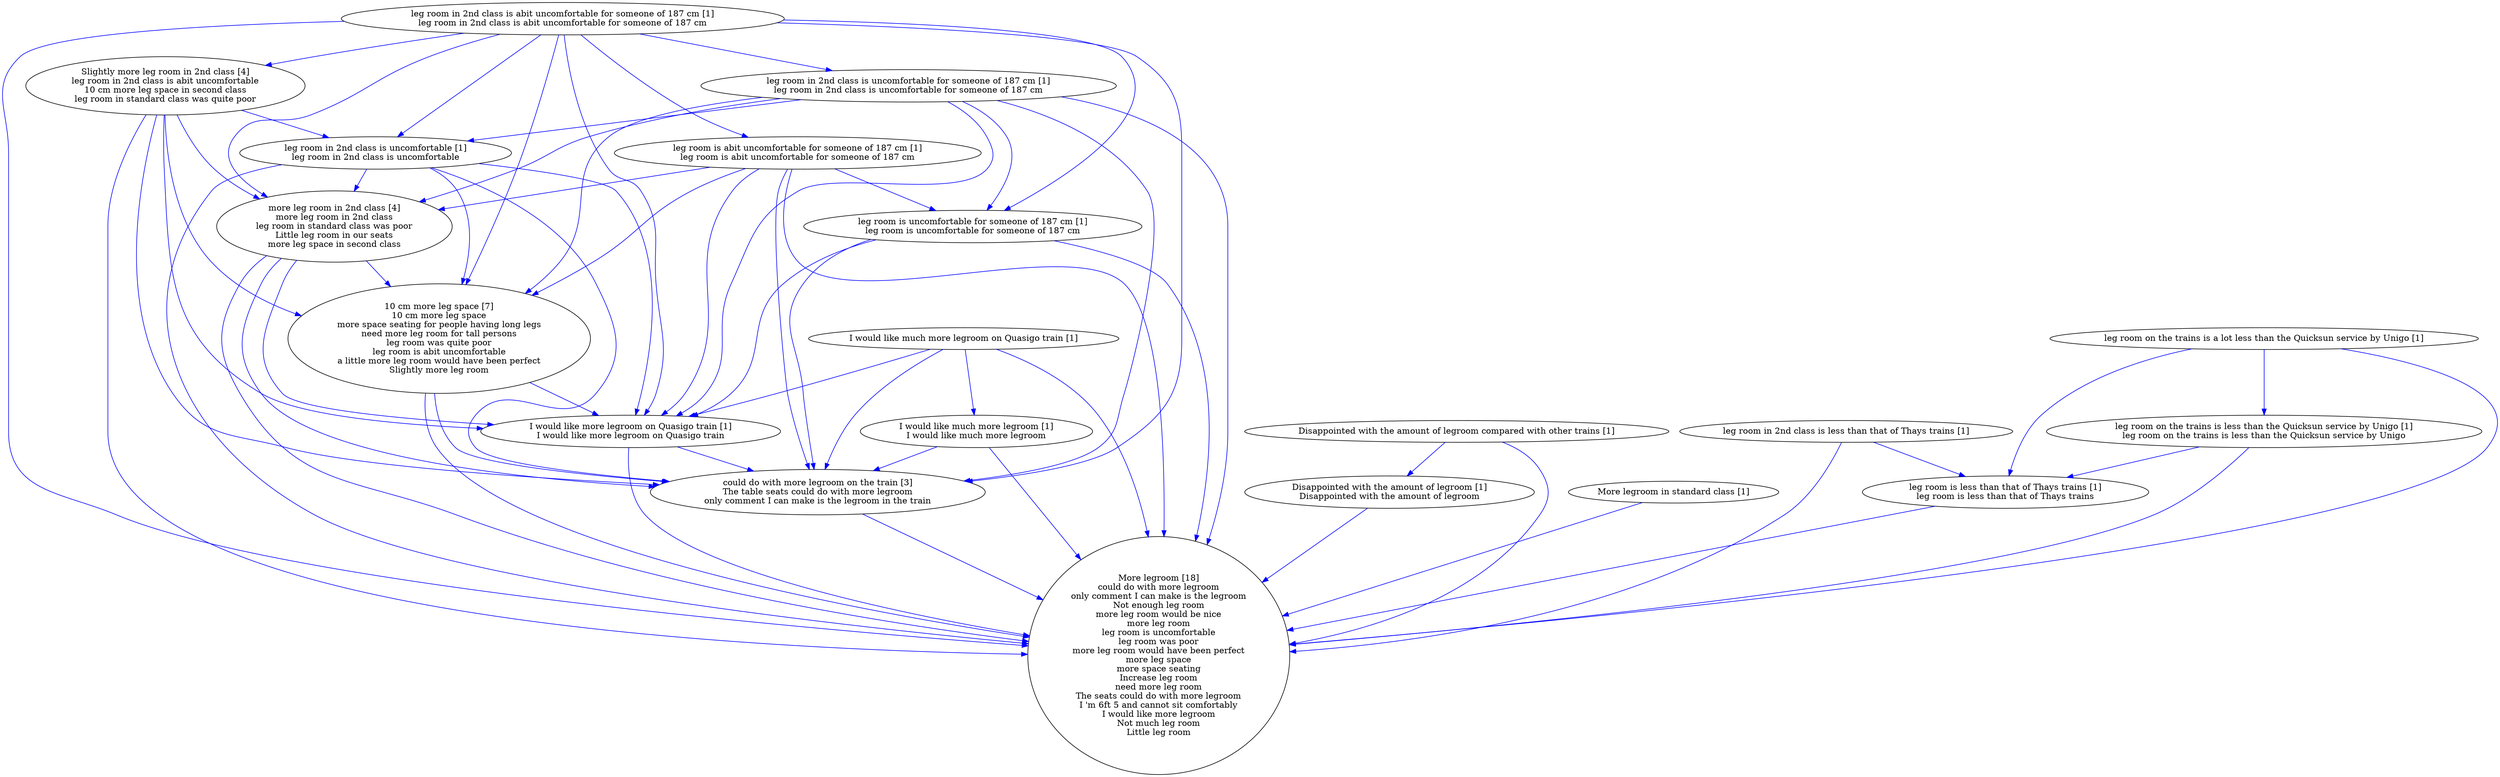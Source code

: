 digraph collapsedGraph {
"could do with more legroom on the train [3]\nThe table seats could do with more legroom\nonly comment I can make is the legroom in the train""more leg room in 2nd class [4]\nmore leg room in 2nd class\nleg room in standard class was poor\nLittle leg room in our seats\nmore leg space in second class""More legroom [18]\ncould do with more legroom\nonly comment I can make is the legroom\nNot enough leg room\nmore leg room would be nice\nmore leg room\nleg room is uncomfortable\nleg room was poor\nmore leg room would have been perfect\nmore leg space\nmore space seating\nIncrease leg room\nneed more leg room\nThe seats could do with more legroom\nI 'm 6ft 5 and cannot sit comfortably\nI would like more legroom\nNot much leg room\nLittle leg room""10 cm more leg space [7]\n10 cm more leg space\nmore space seating for people having long legs\nneed more leg room for tall persons\nleg room was quite poor\nleg room is abit uncomfortable\na little more leg room would have been perfect\nSlightly more leg room""Slightly more leg room in 2nd class [4]\nleg room in 2nd class is abit uncomfortable\n10 cm more leg space in second class\nleg room in standard class was quite poor""Disappointed with the amount of legroom compared with other trains [1]""Disappointed with the amount of legroom [1]\nDisappointed with the amount of legroom""I would like much more legroom on Quasigo train [1]""I would like more legroom on Quasigo train [1]\nI would like more legroom on Quasigo train""I would like much more legroom [1]\nI would like much more legroom""More legroom in standard class [1]""leg room in 2nd class is abit uncomfortable for someone of 187 cm [1]\nleg room in 2nd class is abit uncomfortable for someone of 187 cm""leg room is abit uncomfortable for someone of 187 cm [1]\nleg room is abit uncomfortable for someone of 187 cm""leg room is uncomfortable for someone of 187 cm [1]\nleg room is uncomfortable for someone of 187 cm""leg room in 2nd class is uncomfortable [1]\nleg room in 2nd class is uncomfortable""leg room in 2nd class is uncomfortable for someone of 187 cm [1]\nleg room in 2nd class is uncomfortable for someone of 187 cm""leg room in 2nd class is less than that of Thays trains [1]""leg room is less than that of Thays trains [1]\nleg room is less than that of Thays trains""leg room on the trains is a lot less than the Quicksun service by Unigo [1]""leg room on the trains is less than the Quicksun service by Unigo [1]\nleg room on the trains is less than the Quicksun service by Unigo""Slightly more leg room in 2nd class [4]\nleg room in 2nd class is abit uncomfortable\n10 cm more leg space in second class\nleg room in standard class was quite poor" -> "I would like more legroom on Quasigo train [1]\nI would like more legroom on Quasigo train" [color=blue]
"Slightly more leg room in 2nd class [4]\nleg room in 2nd class is abit uncomfortable\n10 cm more leg space in second class\nleg room in standard class was quite poor" -> "more leg room in 2nd class [4]\nmore leg room in 2nd class\nleg room in standard class was poor\nLittle leg room in our seats\nmore leg space in second class" [color=blue]
"Slightly more leg room in 2nd class [4]\nleg room in 2nd class is abit uncomfortable\n10 cm more leg space in second class\nleg room in standard class was quite poor" -> "More legroom [18]\ncould do with more legroom\nonly comment I can make is the legroom\nNot enough leg room\nmore leg room would be nice\nmore leg room\nleg room is uncomfortable\nleg room was poor\nmore leg room would have been perfect\nmore leg space\nmore space seating\nIncrease leg room\nneed more leg room\nThe seats could do with more legroom\nI 'm 6ft 5 and cannot sit comfortably\nI would like more legroom\nNot much leg room\nLittle leg room" [color=blue]
"more leg room in 2nd class [4]\nmore leg room in 2nd class\nleg room in standard class was poor\nLittle leg room in our seats\nmore leg space in second class" -> "I would like more legroom on Quasigo train [1]\nI would like more legroom on Quasigo train" [color=blue]
"Slightly more leg room in 2nd class [4]\nleg room in 2nd class is abit uncomfortable\n10 cm more leg space in second class\nleg room in standard class was quite poor" -> "10 cm more leg space [7]\n10 cm more leg space\nmore space seating for people having long legs\nneed more leg room for tall persons\nleg room was quite poor\nleg room is abit uncomfortable\na little more leg room would have been perfect\nSlightly more leg room" [color=blue]
"more leg room in 2nd class [4]\nmore leg room in 2nd class\nleg room in standard class was poor\nLittle leg room in our seats\nmore leg space in second class" -> "More legroom [18]\ncould do with more legroom\nonly comment I can make is the legroom\nNot enough leg room\nmore leg room would be nice\nmore leg room\nleg room is uncomfortable\nleg room was poor\nmore leg room would have been perfect\nmore leg space\nmore space seating\nIncrease leg room\nneed more leg room\nThe seats could do with more legroom\nI 'm 6ft 5 and cannot sit comfortably\nI would like more legroom\nNot much leg room\nLittle leg room" [color=blue]
"I would like much more legroom [1]\nI would like much more legroom" -> "More legroom [18]\ncould do with more legroom\nonly comment I can make is the legroom\nNot enough leg room\nmore leg room would be nice\nmore leg room\nleg room is uncomfortable\nleg room was poor\nmore leg room would have been perfect\nmore leg space\nmore space seating\nIncrease leg room\nneed more leg room\nThe seats could do with more legroom\nI 'm 6ft 5 and cannot sit comfortably\nI would like more legroom\nNot much leg room\nLittle leg room" [color=blue]
"10 cm more leg space [7]\n10 cm more leg space\nmore space seating for people having long legs\nneed more leg room for tall persons\nleg room was quite poor\nleg room is abit uncomfortable\na little more leg room would have been perfect\nSlightly more leg room" -> "More legroom [18]\ncould do with more legroom\nonly comment I can make is the legroom\nNot enough leg room\nmore leg room would be nice\nmore leg room\nleg room is uncomfortable\nleg room was poor\nmore leg room would have been perfect\nmore leg space\nmore space seating\nIncrease leg room\nneed more leg room\nThe seats could do with more legroom\nI 'm 6ft 5 and cannot sit comfortably\nI would like more legroom\nNot much leg room\nLittle leg room" [color=blue]
"10 cm more leg space [7]\n10 cm more leg space\nmore space seating for people having long legs\nneed more leg room for tall persons\nleg room was quite poor\nleg room is abit uncomfortable\na little more leg room would have been perfect\nSlightly more leg room" -> "could do with more legroom on the train [3]\nThe table seats could do with more legroom\nonly comment I can make is the legroom in the train" [color=blue]
"10 cm more leg space [7]\n10 cm more leg space\nmore space seating for people having long legs\nneed more leg room for tall persons\nleg room was quite poor\nleg room is abit uncomfortable\na little more leg room would have been perfect\nSlightly more leg room" -> "I would like more legroom on Quasigo train [1]\nI would like more legroom on Quasigo train" [color=blue]
"Slightly more leg room in 2nd class [4]\nleg room in 2nd class is abit uncomfortable\n10 cm more leg space in second class\nleg room in standard class was quite poor" -> "leg room in 2nd class is uncomfortable [1]\nleg room in 2nd class is uncomfortable" [color=blue]
"I would like more legroom on Quasigo train [1]\nI would like more legroom on Quasigo train" -> "More legroom [18]\ncould do with more legroom\nonly comment I can make is the legroom\nNot enough leg room\nmore leg room would be nice\nmore leg room\nleg room is uncomfortable\nleg room was poor\nmore leg room would have been perfect\nmore leg space\nmore space seating\nIncrease leg room\nneed more leg room\nThe seats could do with more legroom\nI 'm 6ft 5 and cannot sit comfortably\nI would like more legroom\nNot much leg room\nLittle leg room" [color=blue]
"I would like much more legroom [1]\nI would like much more legroom" -> "could do with more legroom on the train [3]\nThe table seats could do with more legroom\nonly comment I can make is the legroom in the train" [color=blue]
"more leg room in 2nd class [4]\nmore leg room in 2nd class\nleg room in standard class was poor\nLittle leg room in our seats\nmore leg space in second class" -> "could do with more legroom on the train [3]\nThe table seats could do with more legroom\nonly comment I can make is the legroom in the train" [color=blue]
"I would like more legroom on Quasigo train [1]\nI would like more legroom on Quasigo train" -> "could do with more legroom on the train [3]\nThe table seats could do with more legroom\nonly comment I can make is the legroom in the train" [color=blue]
"leg room in 2nd class is uncomfortable [1]\nleg room in 2nd class is uncomfortable" -> "More legroom [18]\ncould do with more legroom\nonly comment I can make is the legroom\nNot enough leg room\nmore leg room would be nice\nmore leg room\nleg room is uncomfortable\nleg room was poor\nmore leg room would have been perfect\nmore leg space\nmore space seating\nIncrease leg room\nneed more leg room\nThe seats could do with more legroom\nI 'm 6ft 5 and cannot sit comfortably\nI would like more legroom\nNot much leg room\nLittle leg room" [color=blue]
"leg room in 2nd class is uncomfortable [1]\nleg room in 2nd class is uncomfortable" -> "could do with more legroom on the train [3]\nThe table seats could do with more legroom\nonly comment I can make is the legroom in the train" [color=blue]
"leg room is less than that of Thays trains [1]\nleg room is less than that of Thays trains" -> "More legroom [18]\ncould do with more legroom\nonly comment I can make is the legroom\nNot enough leg room\nmore leg room would be nice\nmore leg room\nleg room is uncomfortable\nleg room was poor\nmore leg room would have been perfect\nmore leg space\nmore space seating\nIncrease leg room\nneed more leg room\nThe seats could do with more legroom\nI 'm 6ft 5 and cannot sit comfortably\nI would like more legroom\nNot much leg room\nLittle leg room" [color=blue]
"leg room on the trains is a lot less than the Quicksun service by Unigo [1]" -> "More legroom [18]\ncould do with more legroom\nonly comment I can make is the legroom\nNot enough leg room\nmore leg room would be nice\nmore leg room\nleg room is uncomfortable\nleg room was poor\nmore leg room would have been perfect\nmore leg space\nmore space seating\nIncrease leg room\nneed more leg room\nThe seats could do with more legroom\nI 'm 6ft 5 and cannot sit comfortably\nI would like more legroom\nNot much leg room\nLittle leg room" [color=blue]
"leg room on the trains is a lot less than the Quicksun service by Unigo [1]" -> "leg room is less than that of Thays trains [1]\nleg room is less than that of Thays trains" [color=blue]
"More legroom in standard class [1]" -> "More legroom [18]\ncould do with more legroom\nonly comment I can make is the legroom\nNot enough leg room\nmore leg room would be nice\nmore leg room\nleg room is uncomfortable\nleg room was poor\nmore leg room would have been perfect\nmore leg space\nmore space seating\nIncrease leg room\nneed more leg room\nThe seats could do with more legroom\nI 'm 6ft 5 and cannot sit comfortably\nI would like more legroom\nNot much leg room\nLittle leg room" [color=blue]
"leg room in 2nd class is uncomfortable for someone of 187 cm [1]\nleg room in 2nd class is uncomfortable for someone of 187 cm" -> "I would like more legroom on Quasigo train [1]\nI would like more legroom on Quasigo train" [color=blue]
"leg room in 2nd class is uncomfortable for someone of 187 cm [1]\nleg room in 2nd class is uncomfortable for someone of 187 cm" -> "More legroom [18]\ncould do with more legroom\nonly comment I can make is the legroom\nNot enough leg room\nmore leg room would be nice\nmore leg room\nleg room is uncomfortable\nleg room was poor\nmore leg room would have been perfect\nmore leg space\nmore space seating\nIncrease leg room\nneed more leg room\nThe seats could do with more legroom\nI 'm 6ft 5 and cannot sit comfortably\nI would like more legroom\nNot much leg room\nLittle leg room" [color=blue]
"leg room is uncomfortable for someone of 187 cm [1]\nleg room is uncomfortable for someone of 187 cm" -> "I would like more legroom on Quasigo train [1]\nI would like more legroom on Quasigo train" [color=blue]
"leg room is uncomfortable for someone of 187 cm [1]\nleg room is uncomfortable for someone of 187 cm" -> "More legroom [18]\ncould do with more legroom\nonly comment I can make is the legroom\nNot enough leg room\nmore leg room would be nice\nmore leg room\nleg room is uncomfortable\nleg room was poor\nmore leg room would have been perfect\nmore leg space\nmore space seating\nIncrease leg room\nneed more leg room\nThe seats could do with more legroom\nI 'm 6ft 5 and cannot sit comfortably\nI would like more legroom\nNot much leg room\nLittle leg room" [color=blue]
"Slightly more leg room in 2nd class [4]\nleg room in 2nd class is abit uncomfortable\n10 cm more leg space in second class\nleg room in standard class was quite poor" -> "could do with more legroom on the train [3]\nThe table seats could do with more legroom\nonly comment I can make is the legroom in the train" [color=blue]
"Disappointed with the amount of legroom compared with other trains [1]" -> "More legroom [18]\ncould do with more legroom\nonly comment I can make is the legroom\nNot enough leg room\nmore leg room would be nice\nmore leg room\nleg room is uncomfortable\nleg room was poor\nmore leg room would have been perfect\nmore leg space\nmore space seating\nIncrease leg room\nneed more leg room\nThe seats could do with more legroom\nI 'm 6ft 5 and cannot sit comfortably\nI would like more legroom\nNot much leg room\nLittle leg room" [color=blue]
"leg room is uncomfortable for someone of 187 cm [1]\nleg room is uncomfortable for someone of 187 cm" -> "could do with more legroom on the train [3]\nThe table seats could do with more legroom\nonly comment I can make is the legroom in the train" [color=blue]
"leg room in 2nd class is uncomfortable [1]\nleg room in 2nd class is uncomfortable" -> "more leg room in 2nd class [4]\nmore leg room in 2nd class\nleg room in standard class was poor\nLittle leg room in our seats\nmore leg space in second class" [color=blue]
"leg room in 2nd class is uncomfortable [1]\nleg room in 2nd class is uncomfortable" -> "I would like more legroom on Quasigo train [1]\nI would like more legroom on Quasigo train" [color=blue]
"leg room in 2nd class is uncomfortable for someone of 187 cm [1]\nleg room in 2nd class is uncomfortable for someone of 187 cm" -> "could do with more legroom on the train [3]\nThe table seats could do with more legroom\nonly comment I can make is the legroom in the train" [color=blue]
"leg room is abit uncomfortable for someone of 187 cm [1]\nleg room is abit uncomfortable for someone of 187 cm" -> "could do with more legroom on the train [3]\nThe table seats could do with more legroom\nonly comment I can make is the legroom in the train" [color=blue]
"could do with more legroom on the train [3]\nThe table seats could do with more legroom\nonly comment I can make is the legroom in the train" -> "More legroom [18]\ncould do with more legroom\nonly comment I can make is the legroom\nNot enough leg room\nmore leg room would be nice\nmore leg room\nleg room is uncomfortable\nleg room was poor\nmore leg room would have been perfect\nmore leg space\nmore space seating\nIncrease leg room\nneed more leg room\nThe seats could do with more legroom\nI 'm 6ft 5 and cannot sit comfortably\nI would like more legroom\nNot much leg room\nLittle leg room" [color=blue]
"leg room is abit uncomfortable for someone of 187 cm [1]\nleg room is abit uncomfortable for someone of 187 cm" -> "More legroom [18]\ncould do with more legroom\nonly comment I can make is the legroom\nNot enough leg room\nmore leg room would be nice\nmore leg room\nleg room is uncomfortable\nleg room was poor\nmore leg room would have been perfect\nmore leg space\nmore space seating\nIncrease leg room\nneed more leg room\nThe seats could do with more legroom\nI 'm 6ft 5 and cannot sit comfortably\nI would like more legroom\nNot much leg room\nLittle leg room" [color=blue]
"leg room is abit uncomfortable for someone of 187 cm [1]\nleg room is abit uncomfortable for someone of 187 cm" -> "10 cm more leg space [7]\n10 cm more leg space\nmore space seating for people having long legs\nneed more leg room for tall persons\nleg room was quite poor\nleg room is abit uncomfortable\na little more leg room would have been perfect\nSlightly more leg room" [color=blue]
"leg room is abit uncomfortable for someone of 187 cm [1]\nleg room is abit uncomfortable for someone of 187 cm" -> "more leg room in 2nd class [4]\nmore leg room in 2nd class\nleg room in standard class was poor\nLittle leg room in our seats\nmore leg space in second class" [color=blue]
"leg room on the trains is less than the Quicksun service by Unigo [1]\nleg room on the trains is less than the Quicksun service by Unigo" -> "More legroom [18]\ncould do with more legroom\nonly comment I can make is the legroom\nNot enough leg room\nmore leg room would be nice\nmore leg room\nleg room is uncomfortable\nleg room was poor\nmore leg room would have been perfect\nmore leg space\nmore space seating\nIncrease leg room\nneed more leg room\nThe seats could do with more legroom\nI 'm 6ft 5 and cannot sit comfortably\nI would like more legroom\nNot much leg room\nLittle leg room" [color=blue]
"leg room on the trains is less than the Quicksun service by Unigo [1]\nleg room on the trains is less than the Quicksun service by Unigo" -> "leg room is less than that of Thays trains [1]\nleg room is less than that of Thays trains" [color=blue]
"I would like much more legroom on Quasigo train [1]" -> "More legroom [18]\ncould do with more legroom\nonly comment I can make is the legroom\nNot enough leg room\nmore leg room would be nice\nmore leg room\nleg room is uncomfortable\nleg room was poor\nmore leg room would have been perfect\nmore leg space\nmore space seating\nIncrease leg room\nneed more leg room\nThe seats could do with more legroom\nI 'm 6ft 5 and cannot sit comfortably\nI would like more legroom\nNot much leg room\nLittle leg room" [color=blue]
"leg room in 2nd class is less than that of Thays trains [1]" -> "More legroom [18]\ncould do with more legroom\nonly comment I can make is the legroom\nNot enough leg room\nmore leg room would be nice\nmore leg room\nleg room is uncomfortable\nleg room was poor\nmore leg room would have been perfect\nmore leg space\nmore space seating\nIncrease leg room\nneed more leg room\nThe seats could do with more legroom\nI 'm 6ft 5 and cannot sit comfortably\nI would like more legroom\nNot much leg room\nLittle leg room" [color=blue]
"I would like much more legroom on Quasigo train [1]" -> "could do with more legroom on the train [3]\nThe table seats could do with more legroom\nonly comment I can make is the legroom in the train" [color=blue]
"Disappointed with the amount of legroom [1]\nDisappointed with the amount of legroom" -> "More legroom [18]\ncould do with more legroom\nonly comment I can make is the legroom\nNot enough leg room\nmore leg room would be nice\nmore leg room\nleg room is uncomfortable\nleg room was poor\nmore leg room would have been perfect\nmore leg space\nmore space seating\nIncrease leg room\nneed more leg room\nThe seats could do with more legroom\nI 'm 6ft 5 and cannot sit comfortably\nI would like more legroom\nNot much leg room\nLittle leg room" [color=blue]
"leg room is abit uncomfortable for someone of 187 cm [1]\nleg room is abit uncomfortable for someone of 187 cm" -> "I would like more legroom on Quasigo train [1]\nI would like more legroom on Quasigo train" [color=blue]
"leg room in 2nd class is abit uncomfortable for someone of 187 cm [1]\nleg room in 2nd class is abit uncomfortable for someone of 187 cm" -> "More legroom [18]\ncould do with more legroom\nonly comment I can make is the legroom\nNot enough leg room\nmore leg room would be nice\nmore leg room\nleg room is uncomfortable\nleg room was poor\nmore leg room would have been perfect\nmore leg space\nmore space seating\nIncrease leg room\nneed more leg room\nThe seats could do with more legroom\nI 'm 6ft 5 and cannot sit comfortably\nI would like more legroom\nNot much leg room\nLittle leg room" [color=blue]
"leg room in 2nd class is abit uncomfortable for someone of 187 cm [1]\nleg room in 2nd class is abit uncomfortable for someone of 187 cm" -> "could do with more legroom on the train [3]\nThe table seats could do with more legroom\nonly comment I can make is the legroom in the train" [color=blue]
"leg room in 2nd class is abit uncomfortable for someone of 187 cm [1]\nleg room in 2nd class is abit uncomfortable for someone of 187 cm" -> "Slightly more leg room in 2nd class [4]\nleg room in 2nd class is abit uncomfortable\n10 cm more leg space in second class\nleg room in standard class was quite poor" [color=blue]
"leg room in 2nd class is abit uncomfortable for someone of 187 cm [1]\nleg room in 2nd class is abit uncomfortable for someone of 187 cm" -> "I would like more legroom on Quasigo train [1]\nI would like more legroom on Quasigo train" [color=blue]
"leg room in 2nd class is abit uncomfortable for someone of 187 cm [1]\nleg room in 2nd class is abit uncomfortable for someone of 187 cm" -> "10 cm more leg space [7]\n10 cm more leg space\nmore space seating for people having long legs\nneed more leg room for tall persons\nleg room was quite poor\nleg room is abit uncomfortable\na little more leg room would have been perfect\nSlightly more leg room" [color=blue]
"leg room in 2nd class is abit uncomfortable for someone of 187 cm [1]\nleg room in 2nd class is abit uncomfortable for someone of 187 cm" -> "more leg room in 2nd class [4]\nmore leg room in 2nd class\nleg room in standard class was poor\nLittle leg room in our seats\nmore leg space in second class" [color=blue]
"Disappointed with the amount of legroom compared with other trains [1]" -> "Disappointed with the amount of legroom [1]\nDisappointed with the amount of legroom" [color=blue]
"I would like much more legroom on Quasigo train [1]" -> "I would like more legroom on Quasigo train [1]\nI would like more legroom on Quasigo train" [color=blue]
"I would like much more legroom on Quasigo train [1]" -> "I would like much more legroom [1]\nI would like much more legroom" [color=blue]
"leg room in 2nd class is abit uncomfortable for someone of 187 cm [1]\nleg room in 2nd class is abit uncomfortable for someone of 187 cm" -> "leg room is abit uncomfortable for someone of 187 cm [1]\nleg room is abit uncomfortable for someone of 187 cm" [color=blue]
"leg room is abit uncomfortable for someone of 187 cm [1]\nleg room is abit uncomfortable for someone of 187 cm" -> "leg room is uncomfortable for someone of 187 cm [1]\nleg room is uncomfortable for someone of 187 cm" [color=blue]
"leg room in 2nd class is abit uncomfortable for someone of 187 cm [1]\nleg room in 2nd class is abit uncomfortable for someone of 187 cm" -> "leg room in 2nd class is uncomfortable for someone of 187 cm [1]\nleg room in 2nd class is uncomfortable for someone of 187 cm" [color=blue]
"leg room in 2nd class is uncomfortable for someone of 187 cm [1]\nleg room in 2nd class is uncomfortable for someone of 187 cm" -> "leg room is uncomfortable for someone of 187 cm [1]\nleg room is uncomfortable for someone of 187 cm" [color=blue]
"leg room in 2nd class is uncomfortable for someone of 187 cm [1]\nleg room in 2nd class is uncomfortable for someone of 187 cm" -> "leg room in 2nd class is uncomfortable [1]\nleg room in 2nd class is uncomfortable" [color=blue]
"leg room in 2nd class is abit uncomfortable for someone of 187 cm [1]\nleg room in 2nd class is abit uncomfortable for someone of 187 cm" -> "leg room in 2nd class is uncomfortable [1]\nleg room in 2nd class is uncomfortable" [color=blue]
"leg room in 2nd class is abit uncomfortable for someone of 187 cm [1]\nleg room in 2nd class is abit uncomfortable for someone of 187 cm" -> "leg room is uncomfortable for someone of 187 cm [1]\nleg room is uncomfortable for someone of 187 cm" [color=blue]
"leg room in 2nd class is less than that of Thays trains [1]" -> "leg room is less than that of Thays trains [1]\nleg room is less than that of Thays trains" [color=blue]
"leg room on the trains is a lot less than the Quicksun service by Unigo [1]" -> "leg room on the trains is less than the Quicksun service by Unigo [1]\nleg room on the trains is less than the Quicksun service by Unigo" [color=blue]
"more leg room in 2nd class [4]\nmore leg room in 2nd class\nleg room in standard class was poor\nLittle leg room in our seats\nmore leg space in second class" -> "10 cm more leg space [7]\n10 cm more leg space\nmore space seating for people having long legs\nneed more leg room for tall persons\nleg room was quite poor\nleg room is abit uncomfortable\na little more leg room would have been perfect\nSlightly more leg room" [color=blue]
"leg room in 2nd class is uncomfortable [1]\nleg room in 2nd class is uncomfortable" -> "10 cm more leg space [7]\n10 cm more leg space\nmore space seating for people having long legs\nneed more leg room for tall persons\nleg room was quite poor\nleg room is abit uncomfortable\na little more leg room would have been perfect\nSlightly more leg room" [color=blue]
"leg room in 2nd class is uncomfortable for someone of 187 cm [1]\nleg room in 2nd class is uncomfortable for someone of 187 cm" -> "10 cm more leg space [7]\n10 cm more leg space\nmore space seating for people having long legs\nneed more leg room for tall persons\nleg room was quite poor\nleg room is abit uncomfortable\na little more leg room would have been perfect\nSlightly more leg room" [color=blue]
"leg room in 2nd class is uncomfortable for someone of 187 cm [1]\nleg room in 2nd class is uncomfortable for someone of 187 cm" -> "more leg room in 2nd class [4]\nmore leg room in 2nd class\nleg room in standard class was poor\nLittle leg room in our seats\nmore leg space in second class" [color=blue]
}